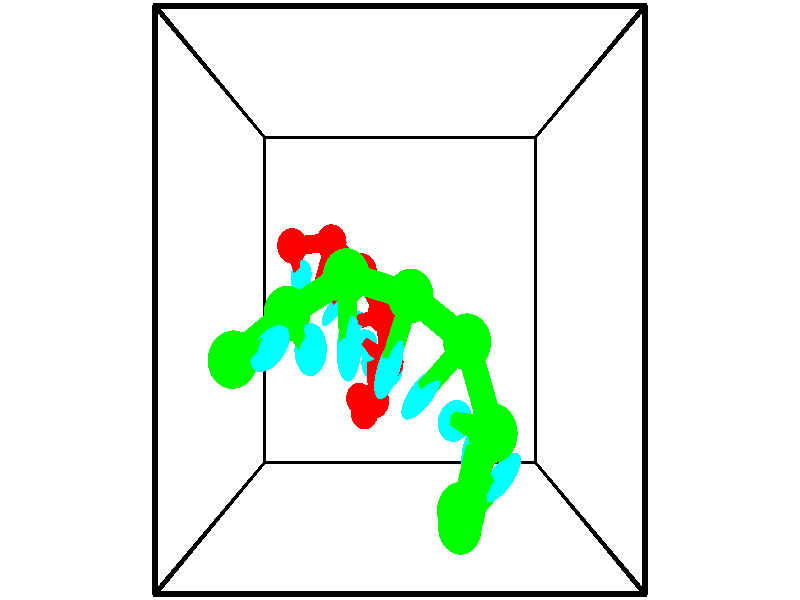 // switches for output
#declare DRAW_BASES = 1; // possible values are 0, 1; only relevant for DNA ribbons
#declare DRAW_BASES_TYPE = 3; // possible values are 1, 2, 3; only relevant for DNA ribbons
#declare DRAW_FOG = 0; // set to 1 to enable fog

#include "colors.inc"

#include "transforms.inc"
background { rgb <1, 1, 1>}

#default {
   normal{
       ripples 0.25
       frequency 0.20
       turbulence 0.2
       lambda 5
   }
	finish {
		phong 0.1
		phong_size 40.
	}
}

// original window dimensions: 1024x640


// camera settings

camera {
	sky <-0, 1, 0>
	up <-0, 1, 0>
	right 1.6 * <1, 0, 0>
	location <2.5, 2.5, 11.1562>
	look_at <2.5, 2.5, 2.5>
	direction <0, 0, -8.6562>
	angle 67.0682
}


# declare cpy_camera_pos = <2.5, 2.5, 11.1562>;
# if (DRAW_FOG = 1)
fog {
	fog_type 2
	up vnormalize(cpy_camera_pos)
	color rgbt<1,1,1,0.3>
	distance 1e-5
	fog_alt 3e-3
	fog_offset 4
}
# end


// LIGHTS

# declare lum = 6;
global_settings {
	ambient_light rgb lum * <0.05, 0.05, 0.05>
	max_trace_level 15
}# declare cpy_direct_light_amount = 0.25;
light_source
{	1000 * <-1, -1, 1>,
	rgb lum * cpy_direct_light_amount
	parallel
}

light_source
{	1000 * <1, 1, -1>,
	rgb lum * cpy_direct_light_amount
	parallel
}

// strand 0

// nucleotide -1

// particle -1
sphere {
	<0.680751, 3.260284, 0.962752> 0.250000
	pigment { color rgbt <1,0,0,0> }
	no_shadow
}
cylinder {
	<0.811426, 3.010056, 1.246141>,  <0.889831, 2.859919, 1.416175>, 0.100000
	pigment { color rgbt <1,0,0,0> }
	no_shadow
}
cylinder {
	<0.811426, 3.010056, 1.246141>,  <0.680751, 3.260284, 0.962752>, 0.100000
	pigment { color rgbt <1,0,0,0> }
	no_shadow
}

// particle -1
sphere {
	<0.811426, 3.010056, 1.246141> 0.100000
	pigment { color rgbt <1,0,0,0> }
	no_shadow
}
sphere {
	0, 1
	scale<0.080000,0.200000,0.300000>
	matrix <0.550705, -0.483214, -0.680609,
		0.768114, 0.612507, 0.186645,
		0.326688, -0.625571, 0.708474,
		0.909433, 2.822384, 1.458684>
	pigment { color rgbt <0,1,1,0> }
	no_shadow
}
cylinder {
	<1.356251, 3.301351, 1.081110>,  <0.680751, 3.260284, 0.962752>, 0.130000
	pigment { color rgbt <1,0,0,0> }
	no_shadow
}

// nucleotide -1

// particle -1
sphere {
	<1.356251, 3.301351, 1.081110> 0.250000
	pigment { color rgbt <1,0,0,0> }
	no_shadow
}
cylinder {
	<1.244904, 2.928169, 1.172419>,  <1.178095, 2.704260, 1.227204>, 0.100000
	pigment { color rgbt <1,0,0,0> }
	no_shadow
}
cylinder {
	<1.244904, 2.928169, 1.172419>,  <1.356251, 3.301351, 1.081110>, 0.100000
	pigment { color rgbt <1,0,0,0> }
	no_shadow
}

// particle -1
sphere {
	<1.244904, 2.928169, 1.172419> 0.100000
	pigment { color rgbt <1,0,0,0> }
	no_shadow
}
sphere {
	0, 1
	scale<0.080000,0.200000,0.300000>
	matrix <0.770673, -0.358799, -0.526618,
		0.573214, 0.029329, 0.818881,
		-0.278368, -0.932954, 0.228271,
		1.161393, 2.648283, 1.240900>
	pigment { color rgbt <0,1,1,0> }
	no_shadow
}
cylinder {
	<1.868058, 2.888761, 1.250397>,  <1.356251, 3.301351, 1.081110>, 0.130000
	pigment { color rgbt <1,0,0,0> }
	no_shadow
}

// nucleotide -1

// particle -1
sphere {
	<1.868058, 2.888761, 1.250397> 0.250000
	pigment { color rgbt <1,0,0,0> }
	no_shadow
}
cylinder {
	<1.601700, 2.597137, 1.187080>,  <1.441885, 2.422163, 1.149091>, 0.100000
	pigment { color rgbt <1,0,0,0> }
	no_shadow
}
cylinder {
	<1.601700, 2.597137, 1.187080>,  <1.868058, 2.888761, 1.250397>, 0.100000
	pigment { color rgbt <1,0,0,0> }
	no_shadow
}

// particle -1
sphere {
	<1.601700, 2.597137, 1.187080> 0.100000
	pigment { color rgbt <1,0,0,0> }
	no_shadow
}
sphere {
	0, 1
	scale<0.080000,0.200000,0.300000>
	matrix <0.707804, -0.550321, -0.442900,
		0.235790, -0.406964, 0.882487,
		-0.665895, -0.729059, -0.158291,
		1.401931, 2.378420, 1.139593>
	pigment { color rgbt <0,1,1,0> }
	no_shadow
}
cylinder {
	<2.222316, 2.302917, 1.310761>,  <1.868058, 2.888761, 1.250397>, 0.130000
	pigment { color rgbt <1,0,0,0> }
	no_shadow
}

// nucleotide -1

// particle -1
sphere {
	<2.222316, 2.302917, 1.310761> 0.250000
	pigment { color rgbt <1,0,0,0> }
	no_shadow
}
cylinder {
	<1.916864, 2.224556, 1.064674>,  <1.733593, 2.177539, 0.917022>, 0.100000
	pigment { color rgbt <1,0,0,0> }
	no_shadow
}
cylinder {
	<1.916864, 2.224556, 1.064674>,  <2.222316, 2.302917, 1.310761>, 0.100000
	pigment { color rgbt <1,0,0,0> }
	no_shadow
}

// particle -1
sphere {
	<1.916864, 2.224556, 1.064674> 0.100000
	pigment { color rgbt <1,0,0,0> }
	no_shadow
}
sphere {
	0, 1
	scale<0.080000,0.200000,0.300000>
	matrix <0.588142, -0.604186, -0.537632,
		-0.266381, -0.772387, 0.576593,
		-0.763629, -0.195904, -0.615216,
		1.687775, 2.165785, 0.880109>
	pigment { color rgbt <0,1,1,0> }
	no_shadow
}
cylinder {
	<2.308616, 1.640950, 1.124667>,  <2.222316, 2.302917, 1.310761>, 0.130000
	pigment { color rgbt <1,0,0,0> }
	no_shadow
}

// nucleotide -1

// particle -1
sphere {
	<2.308616, 1.640950, 1.124667> 0.250000
	pigment { color rgbt <1,0,0,0> }
	no_shadow
}
cylinder {
	<2.067722, 1.777214, 0.835873>,  <1.923186, 1.858973, 0.662596>, 0.100000
	pigment { color rgbt <1,0,0,0> }
	no_shadow
}
cylinder {
	<2.067722, 1.777214, 0.835873>,  <2.308616, 1.640950, 1.124667>, 0.100000
	pigment { color rgbt <1,0,0,0> }
	no_shadow
}

// particle -1
sphere {
	<2.067722, 1.777214, 0.835873> 0.100000
	pigment { color rgbt <1,0,0,0> }
	no_shadow
}
sphere {
	0, 1
	scale<0.080000,0.200000,0.300000>
	matrix <0.484668, -0.562619, -0.669744,
		-0.634359, -0.753266, 0.173721,
		-0.602234, 0.340661, -0.721986,
		1.887052, 1.879412, 0.619277>
	pigment { color rgbt <0,1,1,0> }
	no_shadow
}
cylinder {
	<2.059988, 1.045120, 0.717756>,  <2.308616, 1.640950, 1.124667>, 0.130000
	pigment { color rgbt <1,0,0,0> }
	no_shadow
}

// nucleotide -1

// particle -1
sphere {
	<2.059988, 1.045120, 0.717756> 0.250000
	pigment { color rgbt <1,0,0,0> }
	no_shadow
}
cylinder {
	<2.017792, 1.352242, 0.464979>,  <1.992474, 1.536514, 0.313313>, 0.100000
	pigment { color rgbt <1,0,0,0> }
	no_shadow
}
cylinder {
	<2.017792, 1.352242, 0.464979>,  <2.059988, 1.045120, 0.717756>, 0.100000
	pigment { color rgbt <1,0,0,0> }
	no_shadow
}

// particle -1
sphere {
	<2.017792, 1.352242, 0.464979> 0.100000
	pigment { color rgbt <1,0,0,0> }
	no_shadow
}
sphere {
	0, 1
	scale<0.080000,0.200000,0.300000>
	matrix <0.415443, -0.543345, -0.729509,
		-0.903482, -0.339493, -0.261660,
		-0.105492, 0.767803, -0.631942,
		1.986144, 1.582582, 0.275397>
	pigment { color rgbt <0,1,1,0> }
	no_shadow
}
cylinder {
	<1.850803, 0.784598, 0.126229>,  <2.059988, 1.045120, 0.717756>, 0.130000
	pigment { color rgbt <1,0,0,0> }
	no_shadow
}

// nucleotide -1

// particle -1
sphere {
	<1.850803, 0.784598, 0.126229> 0.250000
	pigment { color rgbt <1,0,0,0> }
	no_shadow
}
cylinder {
	<2.024618, 1.122147, 0.000336>,  <2.128907, 1.324676, -0.075200>, 0.100000
	pigment { color rgbt <1,0,0,0> }
	no_shadow
}
cylinder {
	<2.024618, 1.122147, 0.000336>,  <1.850803, 0.784598, 0.126229>, 0.100000
	pigment { color rgbt <1,0,0,0> }
	no_shadow
}

// particle -1
sphere {
	<2.024618, 1.122147, 0.000336> 0.100000
	pigment { color rgbt <1,0,0,0> }
	no_shadow
}
sphere {
	0, 1
	scale<0.080000,0.200000,0.300000>
	matrix <0.416016, -0.497998, -0.760873,
		-0.798816, 0.199694, -0.567464,
		0.434538, 0.843872, -0.314733,
		2.154979, 1.375308, -0.094084>
	pigment { color rgbt <0,1,1,0> }
	no_shadow
}
cylinder {
	<1.703510, 0.907216, -0.589872>,  <1.850803, 0.784598, 0.126229>, 0.130000
	pigment { color rgbt <1,0,0,0> }
	no_shadow
}

// nucleotide -1

// particle -1
sphere {
	<1.703510, 0.907216, -0.589872> 0.250000
	pigment { color rgbt <1,0,0,0> }
	no_shadow
}
cylinder {
	<2.036371, 1.118004, -0.520794>,  <2.236088, 1.244477, -0.479347>, 0.100000
	pigment { color rgbt <1,0,0,0> }
	no_shadow
}
cylinder {
	<2.036371, 1.118004, -0.520794>,  <1.703510, 0.907216, -0.589872>, 0.100000
	pigment { color rgbt <1,0,0,0> }
	no_shadow
}

// particle -1
sphere {
	<2.036371, 1.118004, -0.520794> 0.100000
	pigment { color rgbt <1,0,0,0> }
	no_shadow
}
sphere {
	0, 1
	scale<0.080000,0.200000,0.300000>
	matrix <0.405255, -0.365311, -0.838043,
		-0.378536, 0.767366, -0.517552,
		0.832153, 0.526970, 0.172696,
		2.286017, 1.276095, -0.468985>
	pigment { color rgbt <0,1,1,0> }
	no_shadow
}
// strand 1

// nucleotide -1

// particle -1
sphere {
	<3.189236, 0.315910, 4.191514> 0.250000
	pigment { color rgbt <0,1,0,0> }
	no_shadow
}
cylinder {
	<3.451099, 0.608223, 4.268846>,  <3.608218, 0.783611, 4.315245>, 0.100000
	pigment { color rgbt <0,1,0,0> }
	no_shadow
}
cylinder {
	<3.451099, 0.608223, 4.268846>,  <3.189236, 0.315910, 4.191514>, 0.100000
	pigment { color rgbt <0,1,0,0> }
	no_shadow
}

// particle -1
sphere {
	<3.451099, 0.608223, 4.268846> 0.100000
	pigment { color rgbt <0,1,0,0> }
	no_shadow
}
sphere {
	0, 1
	scale<0.080000,0.200000,0.300000>
	matrix <-0.754908, 0.618782, 0.217307,
		0.039175, -0.288208, 0.956766,
		0.654660, 0.730784, 0.193330,
		3.647497, 0.827458, 4.326844>
	pigment { color rgbt <0,1,1,0> }
	no_shadow
}
cylinder {
	<3.139949, 0.647399, 4.813052>,  <3.189236, 0.315910, 4.191514>, 0.130000
	pigment { color rgbt <0,1,0,0> }
	no_shadow
}

// nucleotide -1

// particle -1
sphere {
	<3.139949, 0.647399, 4.813052> 0.250000
	pigment { color rgbt <0,1,0,0> }
	no_shadow
}
cylinder {
	<3.257542, 0.928146, 4.553528>,  <3.328098, 1.096595, 4.397813>, 0.100000
	pigment { color rgbt <0,1,0,0> }
	no_shadow
}
cylinder {
	<3.257542, 0.928146, 4.553528>,  <3.139949, 0.647399, 4.813052>, 0.100000
	pigment { color rgbt <0,1,0,0> }
	no_shadow
}

// particle -1
sphere {
	<3.257542, 0.928146, 4.553528> 0.100000
	pigment { color rgbt <0,1,0,0> }
	no_shadow
}
sphere {
	0, 1
	scale<0.080000,0.200000,0.300000>
	matrix <-0.769983, 0.576089, 0.274314,
		0.566306, 0.418933, 0.709784,
		0.293979, 0.701867, -0.648814,
		3.345737, 1.138707, 4.358885>
	pigment { color rgbt <0,1,1,0> }
	no_shadow
}
cylinder {
	<3.438843, 1.378688, 5.030726>,  <3.139949, 0.647399, 4.813052>, 0.130000
	pigment { color rgbt <0,1,0,0> }
	no_shadow
}

// nucleotide -1

// particle -1
sphere {
	<3.438843, 1.378688, 5.030726> 0.250000
	pigment { color rgbt <0,1,0,0> }
	no_shadow
}
cylinder {
	<3.249233, 1.377960, 4.678522>,  <3.135467, 1.377523, 4.467200>, 0.100000
	pigment { color rgbt <0,1,0,0> }
	no_shadow
}
cylinder {
	<3.249233, 1.377960, 4.678522>,  <3.438843, 1.378688, 5.030726>, 0.100000
	pigment { color rgbt <0,1,0,0> }
	no_shadow
}

// particle -1
sphere {
	<3.249233, 1.377960, 4.678522> 0.100000
	pigment { color rgbt <0,1,0,0> }
	no_shadow
}
sphere {
	0, 1
	scale<0.080000,0.200000,0.300000>
	matrix <-0.797488, 0.424784, 0.428453,
		0.373246, 0.905293, -0.202810,
		-0.474026, -0.001821, -0.880509,
		3.107026, 1.377414, 4.414370>
	pigment { color rgbt <0,1,1,0> }
	no_shadow
}
cylinder {
	<3.204485, 2.132276, 4.807066>,  <3.438843, 1.378688, 5.030726>, 0.130000
	pigment { color rgbt <0,1,0,0> }
	no_shadow
}

// nucleotide -1

// particle -1
sphere {
	<3.204485, 2.132276, 4.807066> 0.250000
	pigment { color rgbt <0,1,0,0> }
	no_shadow
}
cylinder {
	<2.932583, 1.857658, 4.703847>,  <2.769442, 1.692888, 4.641915>, 0.100000
	pigment { color rgbt <0,1,0,0> }
	no_shadow
}
cylinder {
	<2.932583, 1.857658, 4.703847>,  <3.204485, 2.132276, 4.807066>, 0.100000
	pigment { color rgbt <0,1,0,0> }
	no_shadow
}

// particle -1
sphere {
	<2.932583, 1.857658, 4.703847> 0.100000
	pigment { color rgbt <0,1,0,0> }
	no_shadow
}
sphere {
	0, 1
	scale<0.080000,0.200000,0.300000>
	matrix <-0.725729, 0.578725, 0.372014,
		-0.106066, 0.440151, -0.891637,
		-0.679755, -0.686545, -0.258048,
		2.728656, 1.651695, 4.626432>
	pigment { color rgbt <0,1,1,0> }
	no_shadow
}
cylinder {
	<2.616606, 2.536745, 4.545012>,  <3.204485, 2.132276, 4.807066>, 0.130000
	pigment { color rgbt <0,1,0,0> }
	no_shadow
}

// nucleotide -1

// particle -1
sphere {
	<2.616606, 2.536745, 4.545012> 0.250000
	pigment { color rgbt <0,1,0,0> }
	no_shadow
}
cylinder {
	<2.481621, 2.174286, 4.647003>,  <2.400630, 1.956810, 4.708198>, 0.100000
	pigment { color rgbt <0,1,0,0> }
	no_shadow
}
cylinder {
	<2.481621, 2.174286, 4.647003>,  <2.616606, 2.536745, 4.545012>, 0.100000
	pigment { color rgbt <0,1,0,0> }
	no_shadow
}

// particle -1
sphere {
	<2.481621, 2.174286, 4.647003> 0.100000
	pigment { color rgbt <0,1,0,0> }
	no_shadow
}
sphere {
	0, 1
	scale<0.080000,0.200000,0.300000>
	matrix <-0.788766, 0.420034, 0.448798,
		-0.513777, -0.049665, -0.856485,
		-0.337463, -0.906149, 0.254978,
		2.380382, 1.902441, 4.723496>
	pigment { color rgbt <0,1,1,0> }
	no_shadow
}
cylinder {
	<1.923228, 2.714517, 4.660209>,  <2.616606, 2.536745, 4.545012>, 0.130000
	pigment { color rgbt <0,1,0,0> }
	no_shadow
}

// nucleotide -1

// particle -1
sphere {
	<1.923228, 2.714517, 4.660209> 0.250000
	pigment { color rgbt <0,1,0,0> }
	no_shadow
}
cylinder {
	<1.953552, 2.359886, 4.842739>,  <1.971747, 2.147108, 4.952258>, 0.100000
	pigment { color rgbt <0,1,0,0> }
	no_shadow
}
cylinder {
	<1.953552, 2.359886, 4.842739>,  <1.923228, 2.714517, 4.660209>, 0.100000
	pigment { color rgbt <0,1,0,0> }
	no_shadow
}

// particle -1
sphere {
	<1.953552, 2.359886, 4.842739> 0.100000
	pigment { color rgbt <0,1,0,0> }
	no_shadow
}
sphere {
	0, 1
	scale<0.080000,0.200000,0.300000>
	matrix <-0.798887, 0.219851, 0.559862,
		-0.596685, -0.406997, -0.691608,
		0.075811, -0.886577, 0.456326,
		1.976296, 2.093913, 4.979637>
	pigment { color rgbt <0,1,1,0> }
	no_shadow
}
cylinder {
	<1.278966, 2.377454, 4.621177>,  <1.923228, 2.714517, 4.660209>, 0.130000
	pigment { color rgbt <0,1,0,0> }
	no_shadow
}

// nucleotide -1

// particle -1
sphere {
	<1.278966, 2.377454, 4.621177> 0.250000
	pigment { color rgbt <0,1,0,0> }
	no_shadow
}
cylinder {
	<1.467712, 2.215431, 4.934423>,  <1.580960, 2.118217, 5.122372>, 0.100000
	pigment { color rgbt <0,1,0,0> }
	no_shadow
}
cylinder {
	<1.467712, 2.215431, 4.934423>,  <1.278966, 2.377454, 4.621177>, 0.100000
	pigment { color rgbt <0,1,0,0> }
	no_shadow
}

// particle -1
sphere {
	<1.467712, 2.215431, 4.934423> 0.100000
	pigment { color rgbt <0,1,0,0> }
	no_shadow
}
sphere {
	0, 1
	scale<0.080000,0.200000,0.300000>
	matrix <-0.709657, 0.352588, 0.609974,
		-0.523192, -0.843570, -0.121078,
		0.471865, -0.405058, 0.783116,
		1.609272, 2.093914, 5.169358>
	pigment { color rgbt <0,1,1,0> }
	no_shadow
}
cylinder {
	<0.778944, 1.988148, 4.931039>,  <1.278966, 2.377454, 4.621177>, 0.130000
	pigment { color rgbt <0,1,0,0> }
	no_shadow
}

// nucleotide -1

// particle -1
sphere {
	<0.778944, 1.988148, 4.931039> 0.250000
	pigment { color rgbt <0,1,0,0> }
	no_shadow
}
cylinder {
	<1.053986, 2.061729, 5.211998>,  <1.219011, 2.105878, 5.380573>, 0.100000
	pigment { color rgbt <0,1,0,0> }
	no_shadow
}
cylinder {
	<1.053986, 2.061729, 5.211998>,  <0.778944, 1.988148, 4.931039>, 0.100000
	pigment { color rgbt <0,1,0,0> }
	no_shadow
}

// particle -1
sphere {
	<1.053986, 2.061729, 5.211998> 0.100000
	pigment { color rgbt <0,1,0,0> }
	no_shadow
}
sphere {
	0, 1
	scale<0.080000,0.200000,0.300000>
	matrix <-0.685356, 0.483876, 0.544198,
		-0.239766, -0.855585, 0.458789,
		0.687604, 0.183953, 0.702397,
		1.260267, 2.116915, 5.422717>
	pigment { color rgbt <0,1,1,0> }
	no_shadow
}
// box output
cylinder {
	<0.000000, 0.000000, 0.000000>,  <5.000000, 0.000000, 0.000000>, 0.025000
	pigment { color rgbt <0,0,0,0> }
	no_shadow
}
cylinder {
	<0.000000, 0.000000, 0.000000>,  <0.000000, 5.000000, 0.000000>, 0.025000
	pigment { color rgbt <0,0,0,0> }
	no_shadow
}
cylinder {
	<0.000000, 0.000000, 0.000000>,  <0.000000, 0.000000, 5.000000>, 0.025000
	pigment { color rgbt <0,0,0,0> }
	no_shadow
}
cylinder {
	<5.000000, 5.000000, 5.000000>,  <0.000000, 5.000000, 5.000000>, 0.025000
	pigment { color rgbt <0,0,0,0> }
	no_shadow
}
cylinder {
	<5.000000, 5.000000, 5.000000>,  <5.000000, 0.000000, 5.000000>, 0.025000
	pigment { color rgbt <0,0,0,0> }
	no_shadow
}
cylinder {
	<5.000000, 5.000000, 5.000000>,  <5.000000, 5.000000, 0.000000>, 0.025000
	pigment { color rgbt <0,0,0,0> }
	no_shadow
}
cylinder {
	<0.000000, 0.000000, 5.000000>,  <0.000000, 5.000000, 5.000000>, 0.025000
	pigment { color rgbt <0,0,0,0> }
	no_shadow
}
cylinder {
	<0.000000, 0.000000, 5.000000>,  <5.000000, 0.000000, 5.000000>, 0.025000
	pigment { color rgbt <0,0,0,0> }
	no_shadow
}
cylinder {
	<5.000000, 5.000000, 0.000000>,  <0.000000, 5.000000, 0.000000>, 0.025000
	pigment { color rgbt <0,0,0,0> }
	no_shadow
}
cylinder {
	<5.000000, 5.000000, 0.000000>,  <5.000000, 0.000000, 0.000000>, 0.025000
	pigment { color rgbt <0,0,0,0> }
	no_shadow
}
cylinder {
	<5.000000, 0.000000, 5.000000>,  <5.000000, 0.000000, 0.000000>, 0.025000
	pigment { color rgbt <0,0,0,0> }
	no_shadow
}
cylinder {
	<0.000000, 5.000000, 0.000000>,  <0.000000, 5.000000, 5.000000>, 0.025000
	pigment { color rgbt <0,0,0,0> }
	no_shadow
}
// end of box output

